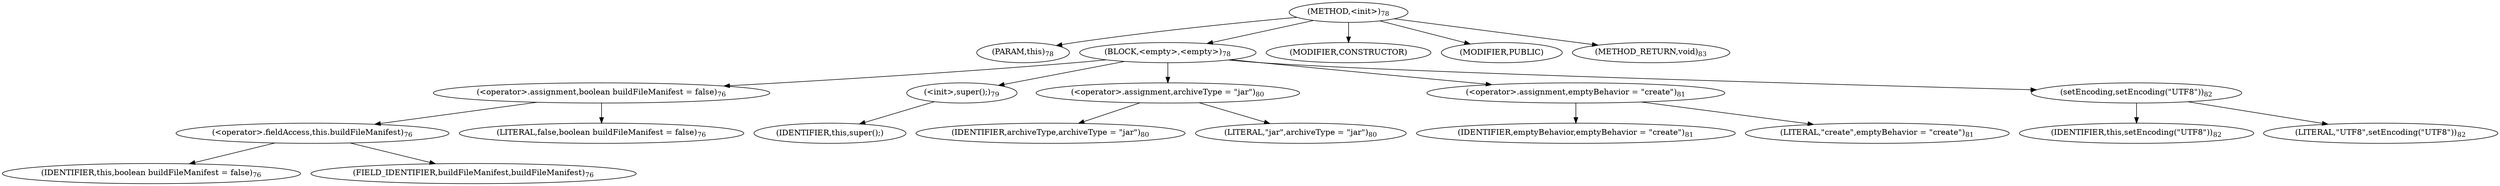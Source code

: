 digraph "&lt;init&gt;" {  
"75" [label = <(METHOD,&lt;init&gt;)<SUB>78</SUB>> ]
"4" [label = <(PARAM,this)<SUB>78</SUB>> ]
"76" [label = <(BLOCK,&lt;empty&gt;,&lt;empty&gt;)<SUB>78</SUB>> ]
"77" [label = <(&lt;operator&gt;.assignment,boolean buildFileManifest = false)<SUB>76</SUB>> ]
"78" [label = <(&lt;operator&gt;.fieldAccess,this.buildFileManifest)<SUB>76</SUB>> ]
"79" [label = <(IDENTIFIER,this,boolean buildFileManifest = false)<SUB>76</SUB>> ]
"80" [label = <(FIELD_IDENTIFIER,buildFileManifest,buildFileManifest)<SUB>76</SUB>> ]
"81" [label = <(LITERAL,false,boolean buildFileManifest = false)<SUB>76</SUB>> ]
"82" [label = <(&lt;init&gt;,super();)<SUB>79</SUB>> ]
"3" [label = <(IDENTIFIER,this,super();)> ]
"83" [label = <(&lt;operator&gt;.assignment,archiveType = &quot;jar&quot;)<SUB>80</SUB>> ]
"84" [label = <(IDENTIFIER,archiveType,archiveType = &quot;jar&quot;)<SUB>80</SUB>> ]
"85" [label = <(LITERAL,&quot;jar&quot;,archiveType = &quot;jar&quot;)<SUB>80</SUB>> ]
"86" [label = <(&lt;operator&gt;.assignment,emptyBehavior = &quot;create&quot;)<SUB>81</SUB>> ]
"87" [label = <(IDENTIFIER,emptyBehavior,emptyBehavior = &quot;create&quot;)<SUB>81</SUB>> ]
"88" [label = <(LITERAL,&quot;create&quot;,emptyBehavior = &quot;create&quot;)<SUB>81</SUB>> ]
"89" [label = <(setEncoding,setEncoding(&quot;UTF8&quot;))<SUB>82</SUB>> ]
"5" [label = <(IDENTIFIER,this,setEncoding(&quot;UTF8&quot;))<SUB>82</SUB>> ]
"90" [label = <(LITERAL,&quot;UTF8&quot;,setEncoding(&quot;UTF8&quot;))<SUB>82</SUB>> ]
"91" [label = <(MODIFIER,CONSTRUCTOR)> ]
"92" [label = <(MODIFIER,PUBLIC)> ]
"93" [label = <(METHOD_RETURN,void)<SUB>83</SUB>> ]
  "75" -> "4" 
  "75" -> "76" 
  "75" -> "91" 
  "75" -> "92" 
  "75" -> "93" 
  "76" -> "77" 
  "76" -> "82" 
  "76" -> "83" 
  "76" -> "86" 
  "76" -> "89" 
  "77" -> "78" 
  "77" -> "81" 
  "78" -> "79" 
  "78" -> "80" 
  "82" -> "3" 
  "83" -> "84" 
  "83" -> "85" 
  "86" -> "87" 
  "86" -> "88" 
  "89" -> "5" 
  "89" -> "90" 
}

